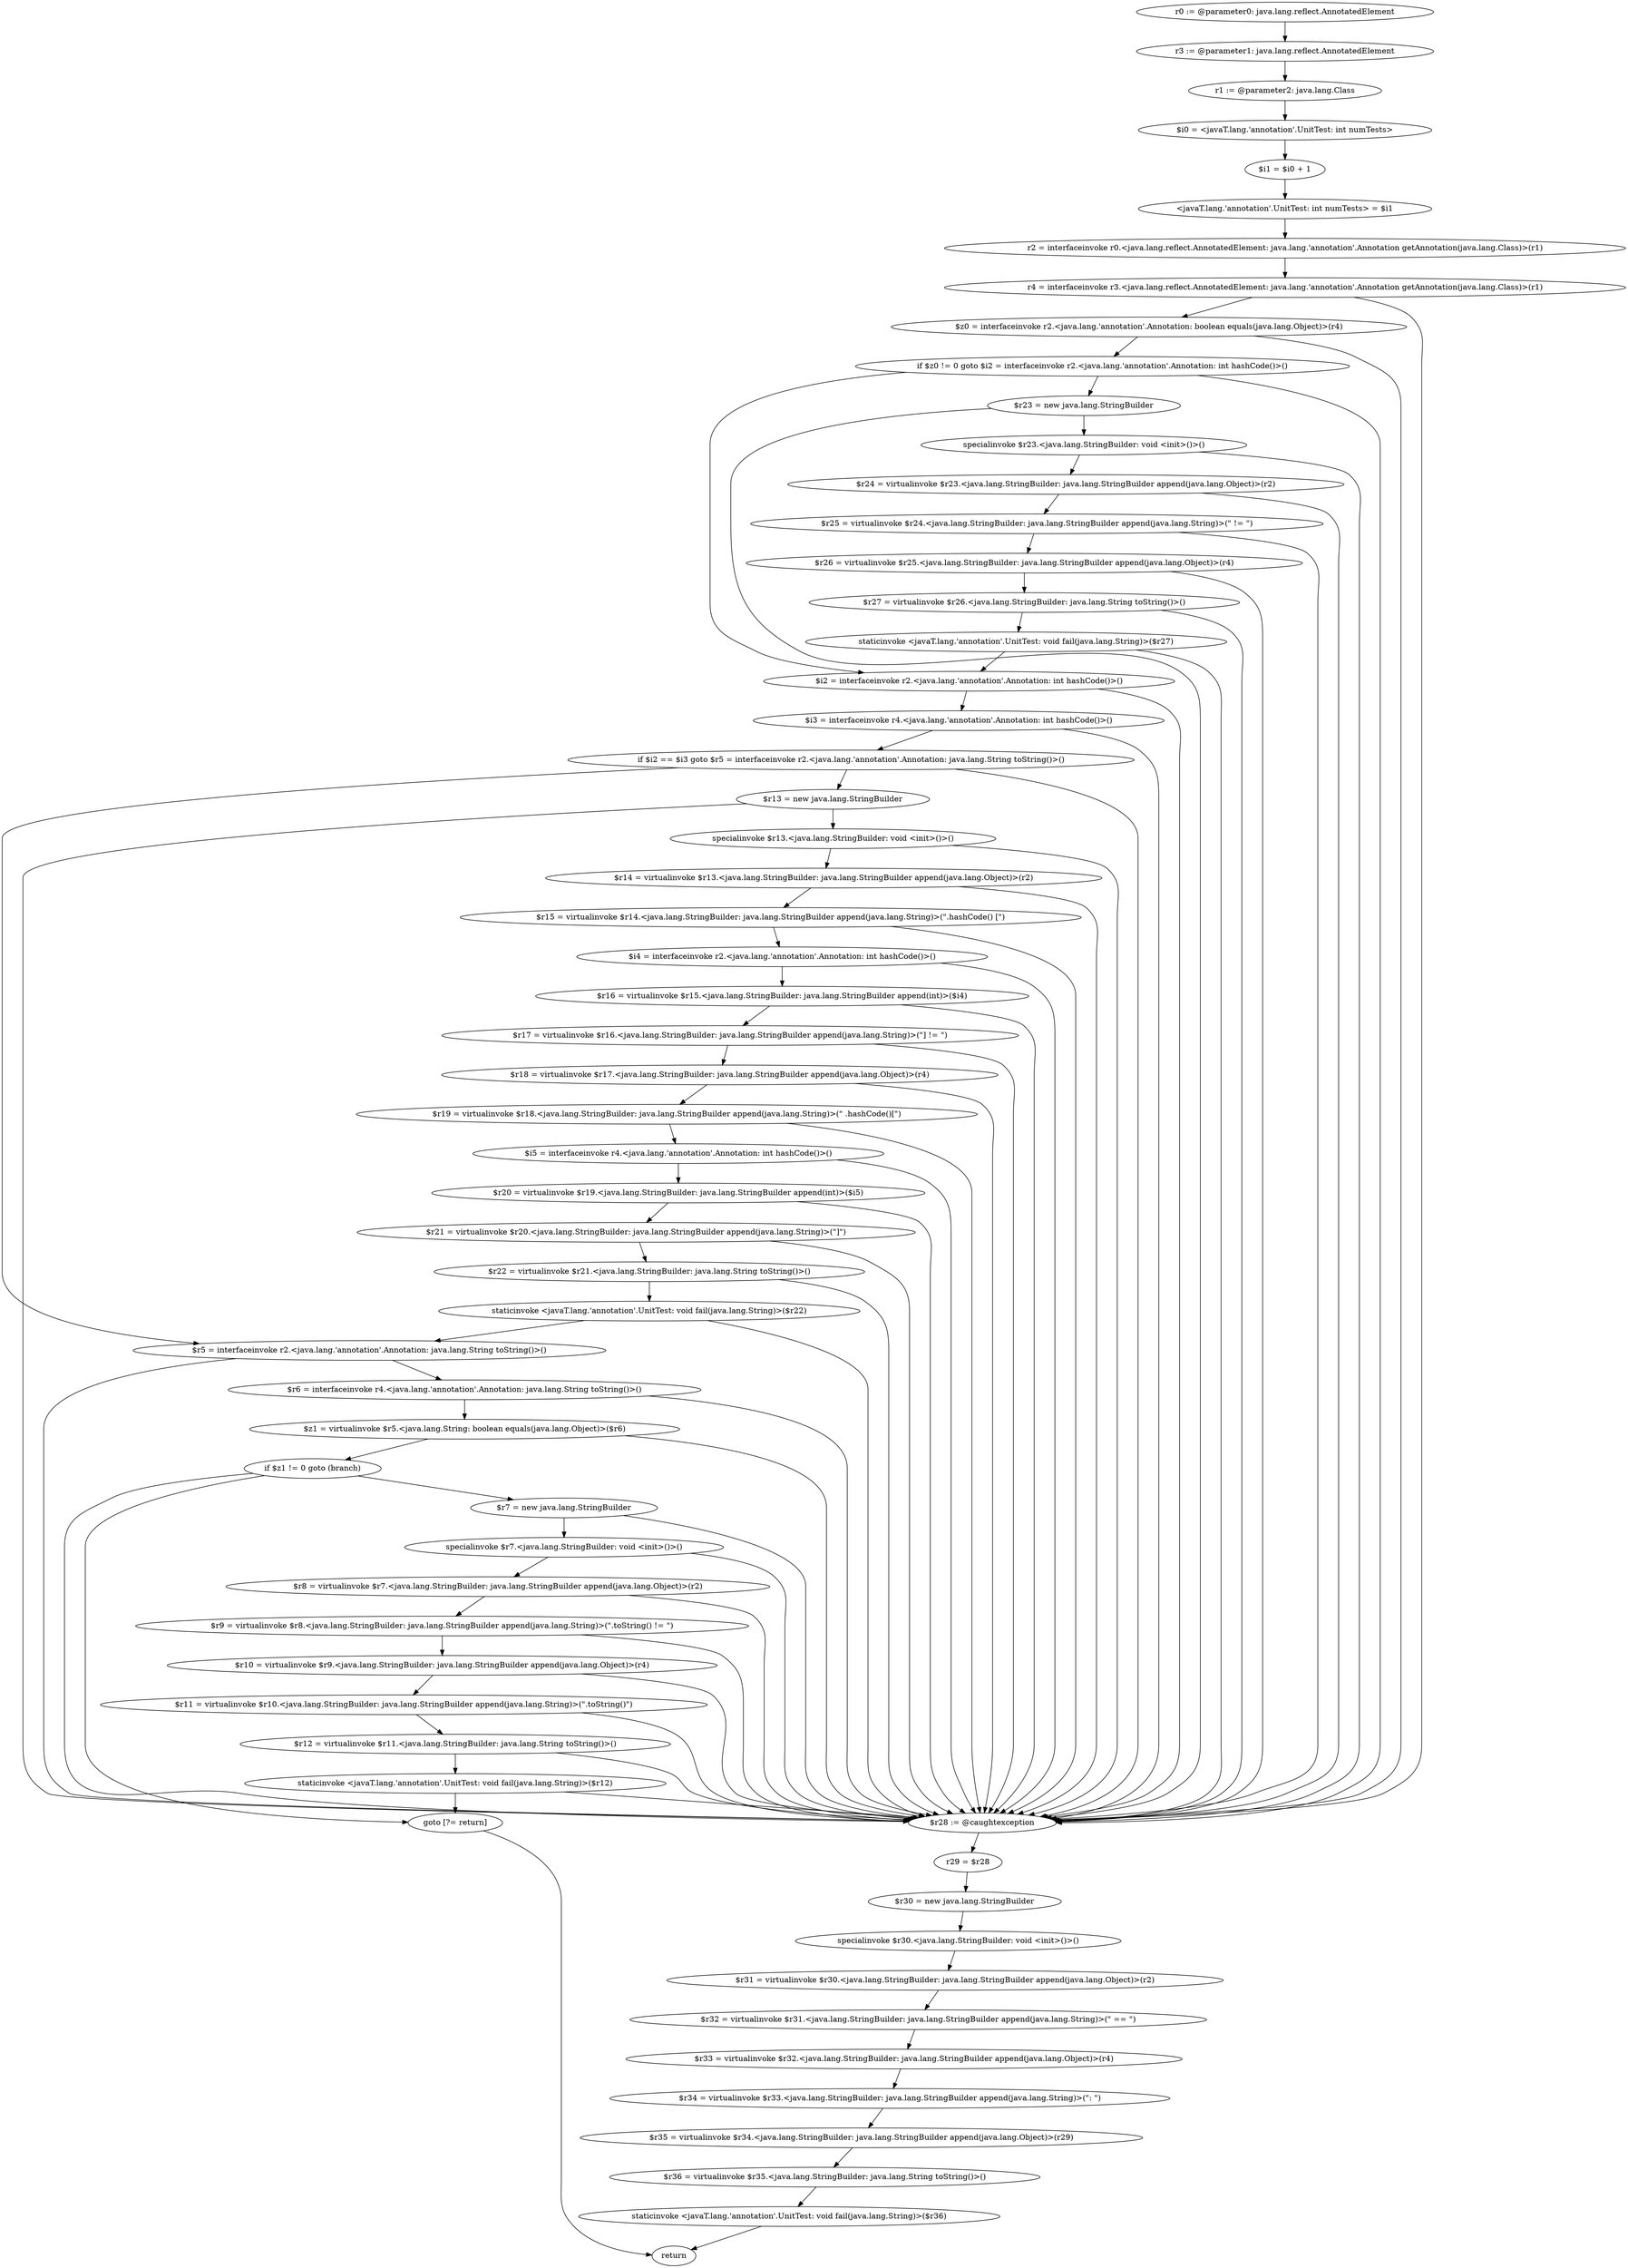 digraph "unitGraph" {
    "r0 := @parameter0: java.lang.reflect.AnnotatedElement"
    "r3 := @parameter1: java.lang.reflect.AnnotatedElement"
    "r1 := @parameter2: java.lang.Class"
    "$i0 = <javaT.lang.'annotation'.UnitTest: int numTests>"
    "$i1 = $i0 + 1"
    "<javaT.lang.'annotation'.UnitTest: int numTests> = $i1"
    "r2 = interfaceinvoke r0.<java.lang.reflect.AnnotatedElement: java.lang.'annotation'.Annotation getAnnotation(java.lang.Class)>(r1)"
    "r4 = interfaceinvoke r3.<java.lang.reflect.AnnotatedElement: java.lang.'annotation'.Annotation getAnnotation(java.lang.Class)>(r1)"
    "$z0 = interfaceinvoke r2.<java.lang.'annotation'.Annotation: boolean equals(java.lang.Object)>(r4)"
    "if $z0 != 0 goto $i2 = interfaceinvoke r2.<java.lang.'annotation'.Annotation: int hashCode()>()"
    "$r23 = new java.lang.StringBuilder"
    "specialinvoke $r23.<java.lang.StringBuilder: void <init>()>()"
    "$r24 = virtualinvoke $r23.<java.lang.StringBuilder: java.lang.StringBuilder append(java.lang.Object)>(r2)"
    "$r25 = virtualinvoke $r24.<java.lang.StringBuilder: java.lang.StringBuilder append(java.lang.String)>(\" != \")"
    "$r26 = virtualinvoke $r25.<java.lang.StringBuilder: java.lang.StringBuilder append(java.lang.Object)>(r4)"
    "$r27 = virtualinvoke $r26.<java.lang.StringBuilder: java.lang.String toString()>()"
    "staticinvoke <javaT.lang.'annotation'.UnitTest: void fail(java.lang.String)>($r27)"
    "$i2 = interfaceinvoke r2.<java.lang.'annotation'.Annotation: int hashCode()>()"
    "$i3 = interfaceinvoke r4.<java.lang.'annotation'.Annotation: int hashCode()>()"
    "if $i2 == $i3 goto $r5 = interfaceinvoke r2.<java.lang.'annotation'.Annotation: java.lang.String toString()>()"
    "$r13 = new java.lang.StringBuilder"
    "specialinvoke $r13.<java.lang.StringBuilder: void <init>()>()"
    "$r14 = virtualinvoke $r13.<java.lang.StringBuilder: java.lang.StringBuilder append(java.lang.Object)>(r2)"
    "$r15 = virtualinvoke $r14.<java.lang.StringBuilder: java.lang.StringBuilder append(java.lang.String)>(\".hashCode() [\")"
    "$i4 = interfaceinvoke r2.<java.lang.'annotation'.Annotation: int hashCode()>()"
    "$r16 = virtualinvoke $r15.<java.lang.StringBuilder: java.lang.StringBuilder append(int)>($i4)"
    "$r17 = virtualinvoke $r16.<java.lang.StringBuilder: java.lang.StringBuilder append(java.lang.String)>(\"] != \")"
    "$r18 = virtualinvoke $r17.<java.lang.StringBuilder: java.lang.StringBuilder append(java.lang.Object)>(r4)"
    "$r19 = virtualinvoke $r18.<java.lang.StringBuilder: java.lang.StringBuilder append(java.lang.String)>(\" .hashCode()[\")"
    "$i5 = interfaceinvoke r4.<java.lang.'annotation'.Annotation: int hashCode()>()"
    "$r20 = virtualinvoke $r19.<java.lang.StringBuilder: java.lang.StringBuilder append(int)>($i5)"
    "$r21 = virtualinvoke $r20.<java.lang.StringBuilder: java.lang.StringBuilder append(java.lang.String)>(\"]\")"
    "$r22 = virtualinvoke $r21.<java.lang.StringBuilder: java.lang.String toString()>()"
    "staticinvoke <javaT.lang.'annotation'.UnitTest: void fail(java.lang.String)>($r22)"
    "$r5 = interfaceinvoke r2.<java.lang.'annotation'.Annotation: java.lang.String toString()>()"
    "$r6 = interfaceinvoke r4.<java.lang.'annotation'.Annotation: java.lang.String toString()>()"
    "$z1 = virtualinvoke $r5.<java.lang.String: boolean equals(java.lang.Object)>($r6)"
    "if $z1 != 0 goto (branch)"
    "$r7 = new java.lang.StringBuilder"
    "specialinvoke $r7.<java.lang.StringBuilder: void <init>()>()"
    "$r8 = virtualinvoke $r7.<java.lang.StringBuilder: java.lang.StringBuilder append(java.lang.Object)>(r2)"
    "$r9 = virtualinvoke $r8.<java.lang.StringBuilder: java.lang.StringBuilder append(java.lang.String)>(\".toString() != \")"
    "$r10 = virtualinvoke $r9.<java.lang.StringBuilder: java.lang.StringBuilder append(java.lang.Object)>(r4)"
    "$r11 = virtualinvoke $r10.<java.lang.StringBuilder: java.lang.StringBuilder append(java.lang.String)>(\".toString()\")"
    "$r12 = virtualinvoke $r11.<java.lang.StringBuilder: java.lang.String toString()>()"
    "staticinvoke <javaT.lang.'annotation'.UnitTest: void fail(java.lang.String)>($r12)"
    "goto [?= return]"
    "$r28 := @caughtexception"
    "r29 = $r28"
    "$r30 = new java.lang.StringBuilder"
    "specialinvoke $r30.<java.lang.StringBuilder: void <init>()>()"
    "$r31 = virtualinvoke $r30.<java.lang.StringBuilder: java.lang.StringBuilder append(java.lang.Object)>(r2)"
    "$r32 = virtualinvoke $r31.<java.lang.StringBuilder: java.lang.StringBuilder append(java.lang.String)>(\" == \")"
    "$r33 = virtualinvoke $r32.<java.lang.StringBuilder: java.lang.StringBuilder append(java.lang.Object)>(r4)"
    "$r34 = virtualinvoke $r33.<java.lang.StringBuilder: java.lang.StringBuilder append(java.lang.String)>(\": \")"
    "$r35 = virtualinvoke $r34.<java.lang.StringBuilder: java.lang.StringBuilder append(java.lang.Object)>(r29)"
    "$r36 = virtualinvoke $r35.<java.lang.StringBuilder: java.lang.String toString()>()"
    "staticinvoke <javaT.lang.'annotation'.UnitTest: void fail(java.lang.String)>($r36)"
    "return"
    "r0 := @parameter0: java.lang.reflect.AnnotatedElement"->"r3 := @parameter1: java.lang.reflect.AnnotatedElement";
    "r3 := @parameter1: java.lang.reflect.AnnotatedElement"->"r1 := @parameter2: java.lang.Class";
    "r1 := @parameter2: java.lang.Class"->"$i0 = <javaT.lang.'annotation'.UnitTest: int numTests>";
    "$i0 = <javaT.lang.'annotation'.UnitTest: int numTests>"->"$i1 = $i0 + 1";
    "$i1 = $i0 + 1"->"<javaT.lang.'annotation'.UnitTest: int numTests> = $i1";
    "<javaT.lang.'annotation'.UnitTest: int numTests> = $i1"->"r2 = interfaceinvoke r0.<java.lang.reflect.AnnotatedElement: java.lang.'annotation'.Annotation getAnnotation(java.lang.Class)>(r1)";
    "r2 = interfaceinvoke r0.<java.lang.reflect.AnnotatedElement: java.lang.'annotation'.Annotation getAnnotation(java.lang.Class)>(r1)"->"r4 = interfaceinvoke r3.<java.lang.reflect.AnnotatedElement: java.lang.'annotation'.Annotation getAnnotation(java.lang.Class)>(r1)";
    "r4 = interfaceinvoke r3.<java.lang.reflect.AnnotatedElement: java.lang.'annotation'.Annotation getAnnotation(java.lang.Class)>(r1)"->"$z0 = interfaceinvoke r2.<java.lang.'annotation'.Annotation: boolean equals(java.lang.Object)>(r4)";
    "r4 = interfaceinvoke r3.<java.lang.reflect.AnnotatedElement: java.lang.'annotation'.Annotation getAnnotation(java.lang.Class)>(r1)"->"$r28 := @caughtexception";
    "$z0 = interfaceinvoke r2.<java.lang.'annotation'.Annotation: boolean equals(java.lang.Object)>(r4)"->"if $z0 != 0 goto $i2 = interfaceinvoke r2.<java.lang.'annotation'.Annotation: int hashCode()>()";
    "$z0 = interfaceinvoke r2.<java.lang.'annotation'.Annotation: boolean equals(java.lang.Object)>(r4)"->"$r28 := @caughtexception";
    "if $z0 != 0 goto $i2 = interfaceinvoke r2.<java.lang.'annotation'.Annotation: int hashCode()>()"->"$r23 = new java.lang.StringBuilder";
    "if $z0 != 0 goto $i2 = interfaceinvoke r2.<java.lang.'annotation'.Annotation: int hashCode()>()"->"$i2 = interfaceinvoke r2.<java.lang.'annotation'.Annotation: int hashCode()>()";
    "if $z0 != 0 goto $i2 = interfaceinvoke r2.<java.lang.'annotation'.Annotation: int hashCode()>()"->"$r28 := @caughtexception";
    "$r23 = new java.lang.StringBuilder"->"specialinvoke $r23.<java.lang.StringBuilder: void <init>()>()";
    "$r23 = new java.lang.StringBuilder"->"$r28 := @caughtexception";
    "specialinvoke $r23.<java.lang.StringBuilder: void <init>()>()"->"$r24 = virtualinvoke $r23.<java.lang.StringBuilder: java.lang.StringBuilder append(java.lang.Object)>(r2)";
    "specialinvoke $r23.<java.lang.StringBuilder: void <init>()>()"->"$r28 := @caughtexception";
    "$r24 = virtualinvoke $r23.<java.lang.StringBuilder: java.lang.StringBuilder append(java.lang.Object)>(r2)"->"$r25 = virtualinvoke $r24.<java.lang.StringBuilder: java.lang.StringBuilder append(java.lang.String)>(\" != \")";
    "$r24 = virtualinvoke $r23.<java.lang.StringBuilder: java.lang.StringBuilder append(java.lang.Object)>(r2)"->"$r28 := @caughtexception";
    "$r25 = virtualinvoke $r24.<java.lang.StringBuilder: java.lang.StringBuilder append(java.lang.String)>(\" != \")"->"$r26 = virtualinvoke $r25.<java.lang.StringBuilder: java.lang.StringBuilder append(java.lang.Object)>(r4)";
    "$r25 = virtualinvoke $r24.<java.lang.StringBuilder: java.lang.StringBuilder append(java.lang.String)>(\" != \")"->"$r28 := @caughtexception";
    "$r26 = virtualinvoke $r25.<java.lang.StringBuilder: java.lang.StringBuilder append(java.lang.Object)>(r4)"->"$r27 = virtualinvoke $r26.<java.lang.StringBuilder: java.lang.String toString()>()";
    "$r26 = virtualinvoke $r25.<java.lang.StringBuilder: java.lang.StringBuilder append(java.lang.Object)>(r4)"->"$r28 := @caughtexception";
    "$r27 = virtualinvoke $r26.<java.lang.StringBuilder: java.lang.String toString()>()"->"staticinvoke <javaT.lang.'annotation'.UnitTest: void fail(java.lang.String)>($r27)";
    "$r27 = virtualinvoke $r26.<java.lang.StringBuilder: java.lang.String toString()>()"->"$r28 := @caughtexception";
    "staticinvoke <javaT.lang.'annotation'.UnitTest: void fail(java.lang.String)>($r27)"->"$i2 = interfaceinvoke r2.<java.lang.'annotation'.Annotation: int hashCode()>()";
    "staticinvoke <javaT.lang.'annotation'.UnitTest: void fail(java.lang.String)>($r27)"->"$r28 := @caughtexception";
    "$i2 = interfaceinvoke r2.<java.lang.'annotation'.Annotation: int hashCode()>()"->"$i3 = interfaceinvoke r4.<java.lang.'annotation'.Annotation: int hashCode()>()";
    "$i2 = interfaceinvoke r2.<java.lang.'annotation'.Annotation: int hashCode()>()"->"$r28 := @caughtexception";
    "$i3 = interfaceinvoke r4.<java.lang.'annotation'.Annotation: int hashCode()>()"->"if $i2 == $i3 goto $r5 = interfaceinvoke r2.<java.lang.'annotation'.Annotation: java.lang.String toString()>()";
    "$i3 = interfaceinvoke r4.<java.lang.'annotation'.Annotation: int hashCode()>()"->"$r28 := @caughtexception";
    "if $i2 == $i3 goto $r5 = interfaceinvoke r2.<java.lang.'annotation'.Annotation: java.lang.String toString()>()"->"$r13 = new java.lang.StringBuilder";
    "if $i2 == $i3 goto $r5 = interfaceinvoke r2.<java.lang.'annotation'.Annotation: java.lang.String toString()>()"->"$r5 = interfaceinvoke r2.<java.lang.'annotation'.Annotation: java.lang.String toString()>()";
    "if $i2 == $i3 goto $r5 = interfaceinvoke r2.<java.lang.'annotation'.Annotation: java.lang.String toString()>()"->"$r28 := @caughtexception";
    "$r13 = new java.lang.StringBuilder"->"specialinvoke $r13.<java.lang.StringBuilder: void <init>()>()";
    "$r13 = new java.lang.StringBuilder"->"$r28 := @caughtexception";
    "specialinvoke $r13.<java.lang.StringBuilder: void <init>()>()"->"$r14 = virtualinvoke $r13.<java.lang.StringBuilder: java.lang.StringBuilder append(java.lang.Object)>(r2)";
    "specialinvoke $r13.<java.lang.StringBuilder: void <init>()>()"->"$r28 := @caughtexception";
    "$r14 = virtualinvoke $r13.<java.lang.StringBuilder: java.lang.StringBuilder append(java.lang.Object)>(r2)"->"$r15 = virtualinvoke $r14.<java.lang.StringBuilder: java.lang.StringBuilder append(java.lang.String)>(\".hashCode() [\")";
    "$r14 = virtualinvoke $r13.<java.lang.StringBuilder: java.lang.StringBuilder append(java.lang.Object)>(r2)"->"$r28 := @caughtexception";
    "$r15 = virtualinvoke $r14.<java.lang.StringBuilder: java.lang.StringBuilder append(java.lang.String)>(\".hashCode() [\")"->"$i4 = interfaceinvoke r2.<java.lang.'annotation'.Annotation: int hashCode()>()";
    "$r15 = virtualinvoke $r14.<java.lang.StringBuilder: java.lang.StringBuilder append(java.lang.String)>(\".hashCode() [\")"->"$r28 := @caughtexception";
    "$i4 = interfaceinvoke r2.<java.lang.'annotation'.Annotation: int hashCode()>()"->"$r16 = virtualinvoke $r15.<java.lang.StringBuilder: java.lang.StringBuilder append(int)>($i4)";
    "$i4 = interfaceinvoke r2.<java.lang.'annotation'.Annotation: int hashCode()>()"->"$r28 := @caughtexception";
    "$r16 = virtualinvoke $r15.<java.lang.StringBuilder: java.lang.StringBuilder append(int)>($i4)"->"$r17 = virtualinvoke $r16.<java.lang.StringBuilder: java.lang.StringBuilder append(java.lang.String)>(\"] != \")";
    "$r16 = virtualinvoke $r15.<java.lang.StringBuilder: java.lang.StringBuilder append(int)>($i4)"->"$r28 := @caughtexception";
    "$r17 = virtualinvoke $r16.<java.lang.StringBuilder: java.lang.StringBuilder append(java.lang.String)>(\"] != \")"->"$r18 = virtualinvoke $r17.<java.lang.StringBuilder: java.lang.StringBuilder append(java.lang.Object)>(r4)";
    "$r17 = virtualinvoke $r16.<java.lang.StringBuilder: java.lang.StringBuilder append(java.lang.String)>(\"] != \")"->"$r28 := @caughtexception";
    "$r18 = virtualinvoke $r17.<java.lang.StringBuilder: java.lang.StringBuilder append(java.lang.Object)>(r4)"->"$r19 = virtualinvoke $r18.<java.lang.StringBuilder: java.lang.StringBuilder append(java.lang.String)>(\" .hashCode()[\")";
    "$r18 = virtualinvoke $r17.<java.lang.StringBuilder: java.lang.StringBuilder append(java.lang.Object)>(r4)"->"$r28 := @caughtexception";
    "$r19 = virtualinvoke $r18.<java.lang.StringBuilder: java.lang.StringBuilder append(java.lang.String)>(\" .hashCode()[\")"->"$i5 = interfaceinvoke r4.<java.lang.'annotation'.Annotation: int hashCode()>()";
    "$r19 = virtualinvoke $r18.<java.lang.StringBuilder: java.lang.StringBuilder append(java.lang.String)>(\" .hashCode()[\")"->"$r28 := @caughtexception";
    "$i5 = interfaceinvoke r4.<java.lang.'annotation'.Annotation: int hashCode()>()"->"$r20 = virtualinvoke $r19.<java.lang.StringBuilder: java.lang.StringBuilder append(int)>($i5)";
    "$i5 = interfaceinvoke r4.<java.lang.'annotation'.Annotation: int hashCode()>()"->"$r28 := @caughtexception";
    "$r20 = virtualinvoke $r19.<java.lang.StringBuilder: java.lang.StringBuilder append(int)>($i5)"->"$r21 = virtualinvoke $r20.<java.lang.StringBuilder: java.lang.StringBuilder append(java.lang.String)>(\"]\")";
    "$r20 = virtualinvoke $r19.<java.lang.StringBuilder: java.lang.StringBuilder append(int)>($i5)"->"$r28 := @caughtexception";
    "$r21 = virtualinvoke $r20.<java.lang.StringBuilder: java.lang.StringBuilder append(java.lang.String)>(\"]\")"->"$r22 = virtualinvoke $r21.<java.lang.StringBuilder: java.lang.String toString()>()";
    "$r21 = virtualinvoke $r20.<java.lang.StringBuilder: java.lang.StringBuilder append(java.lang.String)>(\"]\")"->"$r28 := @caughtexception";
    "$r22 = virtualinvoke $r21.<java.lang.StringBuilder: java.lang.String toString()>()"->"staticinvoke <javaT.lang.'annotation'.UnitTest: void fail(java.lang.String)>($r22)";
    "$r22 = virtualinvoke $r21.<java.lang.StringBuilder: java.lang.String toString()>()"->"$r28 := @caughtexception";
    "staticinvoke <javaT.lang.'annotation'.UnitTest: void fail(java.lang.String)>($r22)"->"$r5 = interfaceinvoke r2.<java.lang.'annotation'.Annotation: java.lang.String toString()>()";
    "staticinvoke <javaT.lang.'annotation'.UnitTest: void fail(java.lang.String)>($r22)"->"$r28 := @caughtexception";
    "$r5 = interfaceinvoke r2.<java.lang.'annotation'.Annotation: java.lang.String toString()>()"->"$r6 = interfaceinvoke r4.<java.lang.'annotation'.Annotation: java.lang.String toString()>()";
    "$r5 = interfaceinvoke r2.<java.lang.'annotation'.Annotation: java.lang.String toString()>()"->"$r28 := @caughtexception";
    "$r6 = interfaceinvoke r4.<java.lang.'annotation'.Annotation: java.lang.String toString()>()"->"$z1 = virtualinvoke $r5.<java.lang.String: boolean equals(java.lang.Object)>($r6)";
    "$r6 = interfaceinvoke r4.<java.lang.'annotation'.Annotation: java.lang.String toString()>()"->"$r28 := @caughtexception";
    "$z1 = virtualinvoke $r5.<java.lang.String: boolean equals(java.lang.Object)>($r6)"->"if $z1 != 0 goto (branch)";
    "$z1 = virtualinvoke $r5.<java.lang.String: boolean equals(java.lang.Object)>($r6)"->"$r28 := @caughtexception";
    "if $z1 != 0 goto (branch)"->"$r7 = new java.lang.StringBuilder";
    "if $z1 != 0 goto (branch)"->"goto [?= return]";
    "if $z1 != 0 goto (branch)"->"$r28 := @caughtexception";
    "$r7 = new java.lang.StringBuilder"->"specialinvoke $r7.<java.lang.StringBuilder: void <init>()>()";
    "$r7 = new java.lang.StringBuilder"->"$r28 := @caughtexception";
    "specialinvoke $r7.<java.lang.StringBuilder: void <init>()>()"->"$r8 = virtualinvoke $r7.<java.lang.StringBuilder: java.lang.StringBuilder append(java.lang.Object)>(r2)";
    "specialinvoke $r7.<java.lang.StringBuilder: void <init>()>()"->"$r28 := @caughtexception";
    "$r8 = virtualinvoke $r7.<java.lang.StringBuilder: java.lang.StringBuilder append(java.lang.Object)>(r2)"->"$r9 = virtualinvoke $r8.<java.lang.StringBuilder: java.lang.StringBuilder append(java.lang.String)>(\".toString() != \")";
    "$r8 = virtualinvoke $r7.<java.lang.StringBuilder: java.lang.StringBuilder append(java.lang.Object)>(r2)"->"$r28 := @caughtexception";
    "$r9 = virtualinvoke $r8.<java.lang.StringBuilder: java.lang.StringBuilder append(java.lang.String)>(\".toString() != \")"->"$r10 = virtualinvoke $r9.<java.lang.StringBuilder: java.lang.StringBuilder append(java.lang.Object)>(r4)";
    "$r9 = virtualinvoke $r8.<java.lang.StringBuilder: java.lang.StringBuilder append(java.lang.String)>(\".toString() != \")"->"$r28 := @caughtexception";
    "$r10 = virtualinvoke $r9.<java.lang.StringBuilder: java.lang.StringBuilder append(java.lang.Object)>(r4)"->"$r11 = virtualinvoke $r10.<java.lang.StringBuilder: java.lang.StringBuilder append(java.lang.String)>(\".toString()\")";
    "$r10 = virtualinvoke $r9.<java.lang.StringBuilder: java.lang.StringBuilder append(java.lang.Object)>(r4)"->"$r28 := @caughtexception";
    "$r11 = virtualinvoke $r10.<java.lang.StringBuilder: java.lang.StringBuilder append(java.lang.String)>(\".toString()\")"->"$r12 = virtualinvoke $r11.<java.lang.StringBuilder: java.lang.String toString()>()";
    "$r11 = virtualinvoke $r10.<java.lang.StringBuilder: java.lang.StringBuilder append(java.lang.String)>(\".toString()\")"->"$r28 := @caughtexception";
    "$r12 = virtualinvoke $r11.<java.lang.StringBuilder: java.lang.String toString()>()"->"staticinvoke <javaT.lang.'annotation'.UnitTest: void fail(java.lang.String)>($r12)";
    "$r12 = virtualinvoke $r11.<java.lang.StringBuilder: java.lang.String toString()>()"->"$r28 := @caughtexception";
    "staticinvoke <javaT.lang.'annotation'.UnitTest: void fail(java.lang.String)>($r12)"->"goto [?= return]";
    "staticinvoke <javaT.lang.'annotation'.UnitTest: void fail(java.lang.String)>($r12)"->"$r28 := @caughtexception";
    "goto [?= return]"->"return";
    "$r28 := @caughtexception"->"r29 = $r28";
    "r29 = $r28"->"$r30 = new java.lang.StringBuilder";
    "$r30 = new java.lang.StringBuilder"->"specialinvoke $r30.<java.lang.StringBuilder: void <init>()>()";
    "specialinvoke $r30.<java.lang.StringBuilder: void <init>()>()"->"$r31 = virtualinvoke $r30.<java.lang.StringBuilder: java.lang.StringBuilder append(java.lang.Object)>(r2)";
    "$r31 = virtualinvoke $r30.<java.lang.StringBuilder: java.lang.StringBuilder append(java.lang.Object)>(r2)"->"$r32 = virtualinvoke $r31.<java.lang.StringBuilder: java.lang.StringBuilder append(java.lang.String)>(\" == \")";
    "$r32 = virtualinvoke $r31.<java.lang.StringBuilder: java.lang.StringBuilder append(java.lang.String)>(\" == \")"->"$r33 = virtualinvoke $r32.<java.lang.StringBuilder: java.lang.StringBuilder append(java.lang.Object)>(r4)";
    "$r33 = virtualinvoke $r32.<java.lang.StringBuilder: java.lang.StringBuilder append(java.lang.Object)>(r4)"->"$r34 = virtualinvoke $r33.<java.lang.StringBuilder: java.lang.StringBuilder append(java.lang.String)>(\": \")";
    "$r34 = virtualinvoke $r33.<java.lang.StringBuilder: java.lang.StringBuilder append(java.lang.String)>(\": \")"->"$r35 = virtualinvoke $r34.<java.lang.StringBuilder: java.lang.StringBuilder append(java.lang.Object)>(r29)";
    "$r35 = virtualinvoke $r34.<java.lang.StringBuilder: java.lang.StringBuilder append(java.lang.Object)>(r29)"->"$r36 = virtualinvoke $r35.<java.lang.StringBuilder: java.lang.String toString()>()";
    "$r36 = virtualinvoke $r35.<java.lang.StringBuilder: java.lang.String toString()>()"->"staticinvoke <javaT.lang.'annotation'.UnitTest: void fail(java.lang.String)>($r36)";
    "staticinvoke <javaT.lang.'annotation'.UnitTest: void fail(java.lang.String)>($r36)"->"return";
}
